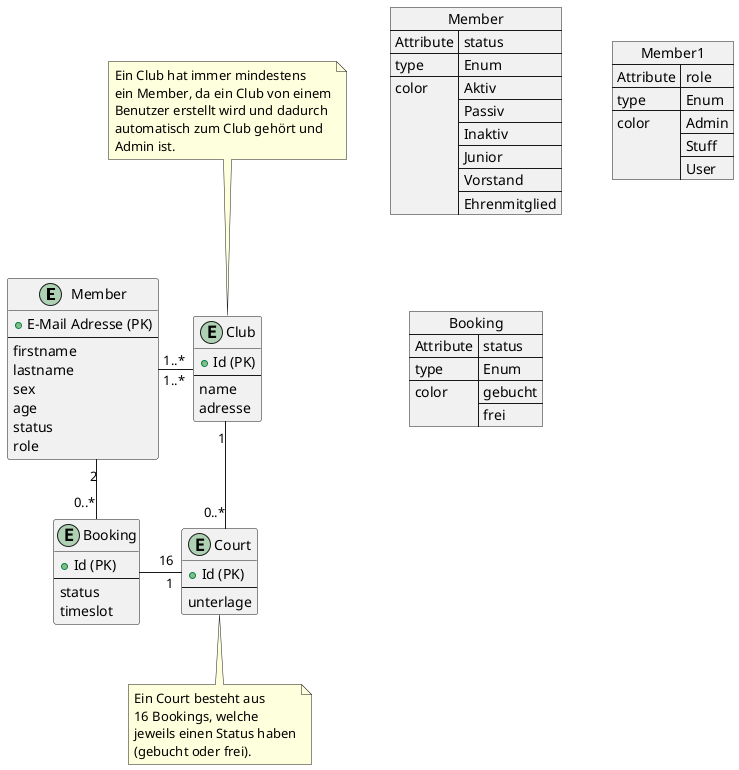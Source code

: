 @startuml
skinparam packageStyle rectangle
skinparam linetype ortho

entity "Member" as member {
  + E-Mail Adresse (PK)
  --
  firstname
  lastname
  sex
  age
  status
  role
}
json Member {
   "Attribute":"status",
   "type":"Enum",
   "color": ["Aktiv", "Passiv", "Inaktiv", "Junior", "Vorstand", "Ehrenmitglied"]
}
json Member1 {
   "Attribute":"role",
   "type":"Enum",
   "color": ["Admin", "Stuff", "User"]
}


entity "Booking" as booking {
  + Id (PK)
  --
  status
  timeslot
}

json Booking {
   "Attribute":"status",
   "type":"Enum",
   "color": ["gebucht", "frei"]
}

entity "Court" as court {
  + Id (PK)
  --
  unterlage
}
note bottom: Ein Court besteht aus\n16 Bookings, welche\njeweils einen Status haben\n(gebucht oder frei).

entity "Club" as club {
  + Id (PK)
  --
  name
  adresse
}
note top: Ein Club hat immer mindestens\nein Member, da ein Club von einem\nBenutzer erstellt wird und dadurch\nautomatisch zum Club gehört und\nAdmin ist.

court "1"-left-"\t16" booking
booking "0..*"-up-"2" member
club "1"-down-"0..*" court
member "1..*"-right-"1..*" club



@enduml


